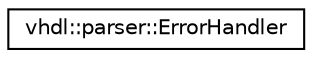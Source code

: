 digraph "Graphical Class Hierarchy"
{
 // INTERACTIVE_SVG=YES
  edge [fontname="Helvetica",fontsize="10",labelfontname="Helvetica",labelfontsize="10"];
  node [fontname="Helvetica",fontsize="10",shape=record];
  rankdir="LR";
  Node0 [label="vhdl::parser::ErrorHandler",height=0.2,width=0.4,color="black", fillcolor="white", style="filled",URL="$df/d0f/classvhdl_1_1parser_1_1_error_handler.html"];
}
